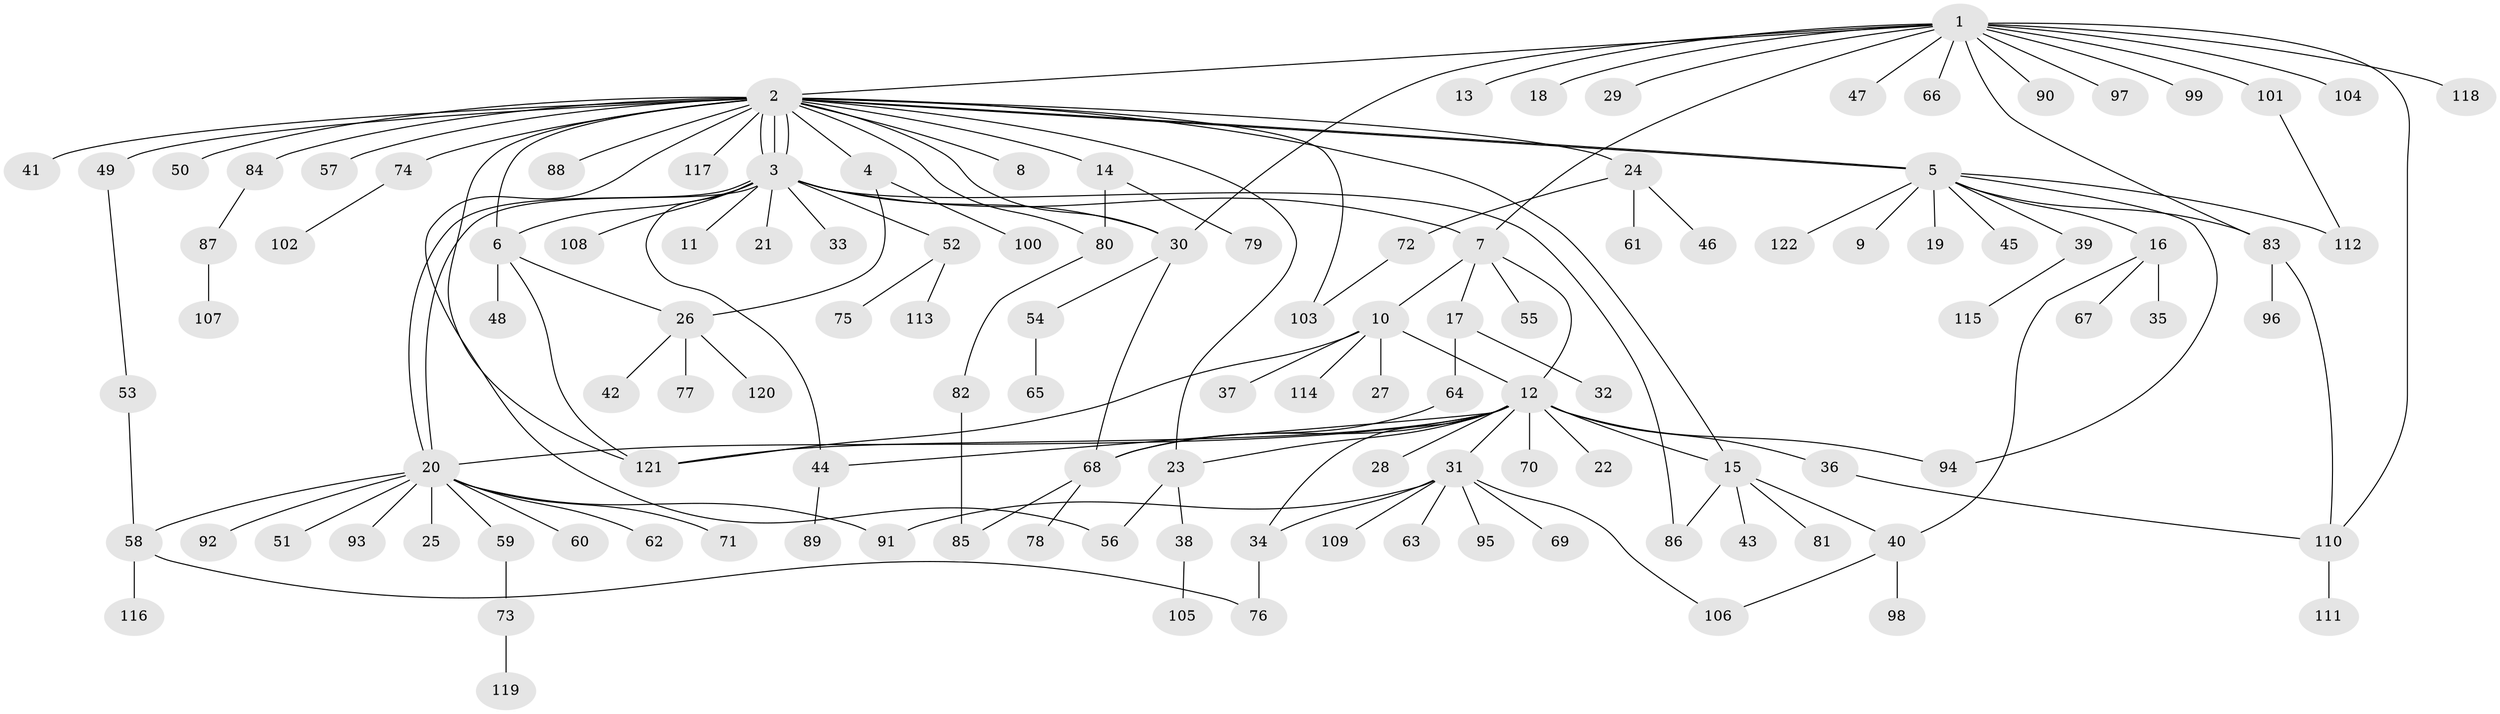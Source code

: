 // coarse degree distribution, {15: 0.011627906976744186, 21: 0.011627906976744186, 11: 0.023255813953488372, 2: 0.18604651162790697, 9: 0.011627906976744186, 4: 0.05813953488372093, 5: 0.03488372093023256, 1: 0.5232558139534884, 3: 0.11627906976744186, 14: 0.011627906976744186, 7: 0.011627906976744186}
// Generated by graph-tools (version 1.1) at 2025/50/03/04/25 22:50:04]
// undirected, 122 vertices, 156 edges
graph export_dot {
  node [color=gray90,style=filled];
  1;
  2;
  3;
  4;
  5;
  6;
  7;
  8;
  9;
  10;
  11;
  12;
  13;
  14;
  15;
  16;
  17;
  18;
  19;
  20;
  21;
  22;
  23;
  24;
  25;
  26;
  27;
  28;
  29;
  30;
  31;
  32;
  33;
  34;
  35;
  36;
  37;
  38;
  39;
  40;
  41;
  42;
  43;
  44;
  45;
  46;
  47;
  48;
  49;
  50;
  51;
  52;
  53;
  54;
  55;
  56;
  57;
  58;
  59;
  60;
  61;
  62;
  63;
  64;
  65;
  66;
  67;
  68;
  69;
  70;
  71;
  72;
  73;
  74;
  75;
  76;
  77;
  78;
  79;
  80;
  81;
  82;
  83;
  84;
  85;
  86;
  87;
  88;
  89;
  90;
  91;
  92;
  93;
  94;
  95;
  96;
  97;
  98;
  99;
  100;
  101;
  102;
  103;
  104;
  105;
  106;
  107;
  108;
  109;
  110;
  111;
  112;
  113;
  114;
  115;
  116;
  117;
  118;
  119;
  120;
  121;
  122;
  1 -- 2;
  1 -- 7;
  1 -- 13;
  1 -- 18;
  1 -- 29;
  1 -- 30;
  1 -- 47;
  1 -- 66;
  1 -- 83;
  1 -- 90;
  1 -- 97;
  1 -- 99;
  1 -- 101;
  1 -- 104;
  1 -- 110;
  1 -- 118;
  2 -- 3;
  2 -- 3;
  2 -- 3;
  2 -- 4;
  2 -- 5;
  2 -- 5;
  2 -- 6;
  2 -- 8;
  2 -- 14;
  2 -- 15;
  2 -- 23;
  2 -- 24;
  2 -- 30;
  2 -- 41;
  2 -- 49;
  2 -- 50;
  2 -- 56;
  2 -- 57;
  2 -- 74;
  2 -- 80;
  2 -- 84;
  2 -- 88;
  2 -- 103;
  2 -- 117;
  2 -- 121;
  3 -- 6;
  3 -- 7;
  3 -- 11;
  3 -- 20;
  3 -- 20;
  3 -- 21;
  3 -- 30;
  3 -- 33;
  3 -- 44;
  3 -- 52;
  3 -- 86;
  3 -- 108;
  4 -- 26;
  4 -- 100;
  5 -- 9;
  5 -- 16;
  5 -- 19;
  5 -- 39;
  5 -- 45;
  5 -- 83;
  5 -- 94;
  5 -- 112;
  5 -- 122;
  6 -- 26;
  6 -- 48;
  6 -- 121;
  7 -- 10;
  7 -- 12;
  7 -- 17;
  7 -- 55;
  10 -- 12;
  10 -- 27;
  10 -- 37;
  10 -- 114;
  10 -- 121;
  12 -- 15;
  12 -- 20;
  12 -- 22;
  12 -- 23;
  12 -- 28;
  12 -- 31;
  12 -- 34;
  12 -- 36;
  12 -- 44;
  12 -- 68;
  12 -- 70;
  12 -- 94;
  12 -- 121;
  14 -- 79;
  14 -- 80;
  15 -- 40;
  15 -- 43;
  15 -- 81;
  15 -- 86;
  16 -- 35;
  16 -- 40;
  16 -- 67;
  17 -- 32;
  17 -- 64;
  20 -- 25;
  20 -- 51;
  20 -- 58;
  20 -- 59;
  20 -- 60;
  20 -- 62;
  20 -- 71;
  20 -- 91;
  20 -- 92;
  20 -- 93;
  23 -- 38;
  23 -- 56;
  24 -- 46;
  24 -- 61;
  24 -- 72;
  26 -- 42;
  26 -- 77;
  26 -- 120;
  30 -- 54;
  30 -- 68;
  31 -- 34;
  31 -- 63;
  31 -- 69;
  31 -- 91;
  31 -- 95;
  31 -- 106;
  31 -- 109;
  34 -- 76;
  36 -- 110;
  38 -- 105;
  39 -- 115;
  40 -- 98;
  40 -- 106;
  44 -- 89;
  49 -- 53;
  52 -- 75;
  52 -- 113;
  53 -- 58;
  54 -- 65;
  58 -- 76;
  58 -- 116;
  59 -- 73;
  64 -- 68;
  68 -- 78;
  68 -- 85;
  72 -- 103;
  73 -- 119;
  74 -- 102;
  80 -- 82;
  82 -- 85;
  83 -- 96;
  83 -- 110;
  84 -- 87;
  87 -- 107;
  101 -- 112;
  110 -- 111;
}
